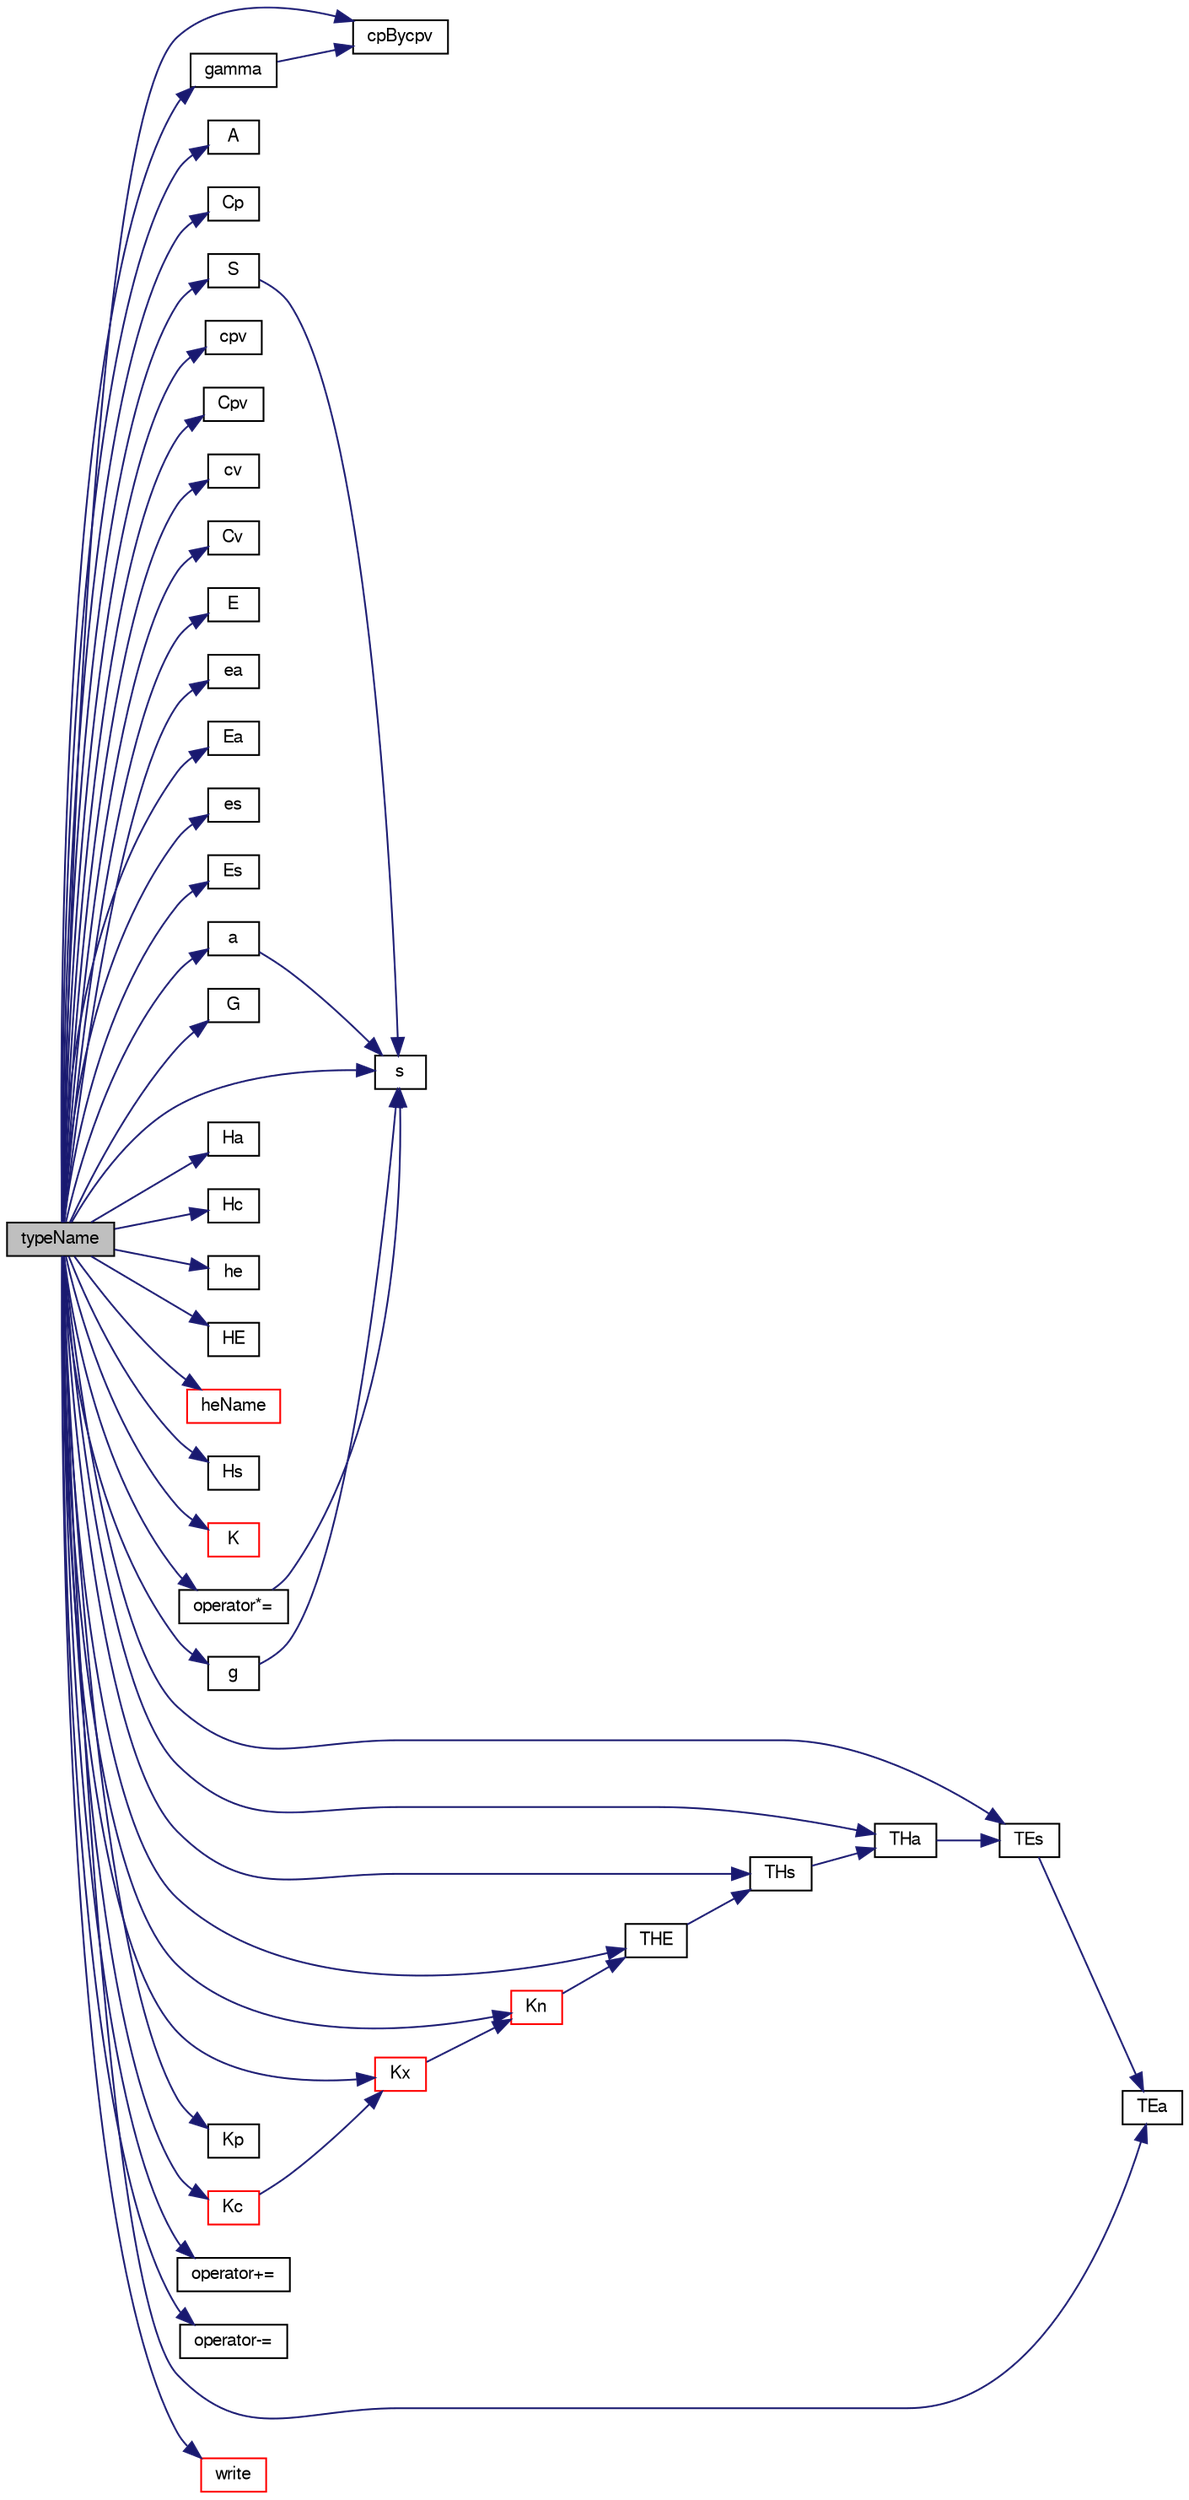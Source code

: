 digraph "typeName"
{
  bgcolor="transparent";
  edge [fontname="FreeSans",fontsize="10",labelfontname="FreeSans",labelfontsize="10"];
  node [fontname="FreeSans",fontsize="10",shape=record];
  rankdir="LR";
  Node103 [label="typeName",height=0.2,width=0.4,color="black", fillcolor="grey75", style="filled", fontcolor="black"];
  Node103 -> Node104 [color="midnightblue",fontsize="10",style="solid",fontname="FreeSans"];
  Node104 [label="a",height=0.2,width=0.4,color="black",URL="$a30390.html#a465f5c94acbe82f56210a213dfda8683",tooltip="Helmholtz free energy [J/kmol]. "];
  Node104 -> Node105 [color="midnightblue",fontsize="10",style="solid",fontname="FreeSans"];
  Node105 [label="s",height=0.2,width=0.4,color="black",URL="$a18905.html#abb9c4233033fad2ad0206cd4adad3b9f"];
  Node103 -> Node106 [color="midnightblue",fontsize="10",style="solid",fontname="FreeSans"];
  Node106 [label="A",height=0.2,width=0.4,color="black",URL="$a30390.html#aa0442e580cd8e38f7b3d4b25ab1b0ac3",tooltip="Helmholtz free energy [J/kg]. "];
  Node103 -> Node107 [color="midnightblue",fontsize="10",style="solid",fontname="FreeSans"];
  Node107 [label="Cp",height=0.2,width=0.4,color="black",URL="$a30390.html#a5a8ab11ae871ff91319a0027892d03e5",tooltip="Heat capacity at constant pressure [J/(kg K)]. "];
  Node103 -> Node108 [color="midnightblue",fontsize="10",style="solid",fontname="FreeSans"];
  Node108 [label="cpBycpv",height=0.2,width=0.4,color="black",URL="$a30390.html#a7555a57a8afb5e15158976b1523fa9d6",tooltip="Ratio of heat capacity at constant pressure to that at. "];
  Node103 -> Node109 [color="midnightblue",fontsize="10",style="solid",fontname="FreeSans"];
  Node109 [label="cpv",height=0.2,width=0.4,color="black",URL="$a30390.html#a566d8161f94e473213b891b0b3ae9390",tooltip="Heat capacity at constant pressure/volume [J/(kmol K)]. "];
  Node103 -> Node110 [color="midnightblue",fontsize="10",style="solid",fontname="FreeSans"];
  Node110 [label="Cpv",height=0.2,width=0.4,color="black",URL="$a30390.html#a88011d2b9260daba8171f11310f22521",tooltip="Heat capacity at constant pressure/volume [J/(kg K)]. "];
  Node103 -> Node111 [color="midnightblue",fontsize="10",style="solid",fontname="FreeSans"];
  Node111 [label="cv",height=0.2,width=0.4,color="black",URL="$a30390.html#a6abcf13f8fdfe5693e5863bcfeffba6c",tooltip="Heat capacity at constant volume [J/(kmol K)]. "];
  Node103 -> Node112 [color="midnightblue",fontsize="10",style="solid",fontname="FreeSans"];
  Node112 [label="Cv",height=0.2,width=0.4,color="black",URL="$a30390.html#a94aa1298cdfcc5b362a077071ff9a7de",tooltip="Heat capacity at constant volume [J/(kg K)]. "];
  Node103 -> Node113 [color="midnightblue",fontsize="10",style="solid",fontname="FreeSans"];
  Node113 [label="E",height=0.2,width=0.4,color="black",URL="$a30390.html#a27b26d1cbb5148b2e5e2857be15e97e7",tooltip="Internal energy [J/kg]. "];
  Node103 -> Node114 [color="midnightblue",fontsize="10",style="solid",fontname="FreeSans"];
  Node114 [label="ea",height=0.2,width=0.4,color="black",URL="$a30390.html#a5e4589a7dfb8297039c8b3becd431475",tooltip="Absolute internal energy [J/kmol]. "];
  Node103 -> Node115 [color="midnightblue",fontsize="10",style="solid",fontname="FreeSans"];
  Node115 [label="Ea",height=0.2,width=0.4,color="black",URL="$a30390.html#ae05a92ed5b6762110a0620e647b80d69",tooltip="Absolute internal energy [J/kg]. "];
  Node103 -> Node116 [color="midnightblue",fontsize="10",style="solid",fontname="FreeSans"];
  Node116 [label="es",height=0.2,width=0.4,color="black",URL="$a30390.html#acffb530c85ddc961b9e19ad9841a7c43",tooltip="Sensible internal energy [J/kmol]. "];
  Node103 -> Node117 [color="midnightblue",fontsize="10",style="solid",fontname="FreeSans"];
  Node117 [label="Es",height=0.2,width=0.4,color="black",URL="$a30390.html#add6b29db659a1bc6da2e19d9e0ab08f0",tooltip="Sensible internal energy [J/kg]. "];
  Node103 -> Node118 [color="midnightblue",fontsize="10",style="solid",fontname="FreeSans"];
  Node118 [label="g",height=0.2,width=0.4,color="black",URL="$a30390.html#a0980700b09b1a75bed36aef4ae4dcec2",tooltip="Gibbs free energy [J/kmol]. "];
  Node118 -> Node105 [color="midnightblue",fontsize="10",style="solid",fontname="FreeSans"];
  Node103 -> Node119 [color="midnightblue",fontsize="10",style="solid",fontname="FreeSans"];
  Node119 [label="G",height=0.2,width=0.4,color="black",URL="$a30390.html#a3525b603be6f8e5cfea436e859d36056",tooltip="Gibbs free energy [J/kg]. "];
  Node103 -> Node120 [color="midnightblue",fontsize="10",style="solid",fontname="FreeSans"];
  Node120 [label="gamma",height=0.2,width=0.4,color="black",URL="$a30390.html#aa2a50062e93a0c85bb30b7a3905d0a0f",tooltip="gamma = cp/cv [] "];
  Node120 -> Node108 [color="midnightblue",fontsize="10",style="solid",fontname="FreeSans"];
  Node103 -> Node121 [color="midnightblue",fontsize="10",style="solid",fontname="FreeSans"];
  Node121 [label="Ha",height=0.2,width=0.4,color="black",URL="$a30390.html#a8526d6420c4fa3c6836799ec8c544fdb",tooltip="Absolute Enthalpy [J/kg]. "];
  Node103 -> Node122 [color="midnightblue",fontsize="10",style="solid",fontname="FreeSans"];
  Node122 [label="Hc",height=0.2,width=0.4,color="black",URL="$a30390.html#a6eaeaa929aacae58d74152a24e80df24",tooltip="Chemical enthalpy [J/kg]. "];
  Node103 -> Node123 [color="midnightblue",fontsize="10",style="solid",fontname="FreeSans"];
  Node123 [label="he",height=0.2,width=0.4,color="black",URL="$a30390.html#a5bc3240850242e7c0f66e2bd0e608a87",tooltip="Enthalpy/Internal energy [J/kmol]. "];
  Node103 -> Node124 [color="midnightblue",fontsize="10",style="solid",fontname="FreeSans"];
  Node124 [label="HE",height=0.2,width=0.4,color="black",URL="$a30390.html#a416bc65d7323896706033a03f38b4e03",tooltip="Enthalpy/Internal energy [J/kg]. "];
  Node103 -> Node125 [color="midnightblue",fontsize="10",style="solid",fontname="FreeSans"];
  Node125 [label="heName",height=0.2,width=0.4,color="red",URL="$a30390.html#a5b68bd97d48bf334face4f8e014c3756",tooltip="Name of Enthalpy/Internal energy. "];
  Node103 -> Node128 [color="midnightblue",fontsize="10",style="solid",fontname="FreeSans"];
  Node128 [label="Hs",height=0.2,width=0.4,color="black",URL="$a30390.html#a204b70145755826a06b36f7b09f7713b",tooltip="Sensible enthalpy [J/kg]. "];
  Node103 -> Node129 [color="midnightblue",fontsize="10",style="solid",fontname="FreeSans"];
  Node129 [label="K",height=0.2,width=0.4,color="red",URL="$a30390.html#a615697db71e3c31cb4a35f4f8450141e",tooltip="Equilibrium constant [] i.t.o fugacities. "];
  Node103 -> Node131 [color="midnightblue",fontsize="10",style="solid",fontname="FreeSans"];
  Node131 [label="Kc",height=0.2,width=0.4,color="red",URL="$a30390.html#a22ae3971a23730ac916023f658877fe0",tooltip="Equilibrium constant i.t.o. molar concentration. "];
  Node131 -> Node138 [color="midnightblue",fontsize="10",style="solid",fontname="FreeSans"];
  Node138 [label="Kx",height=0.2,width=0.4,color="red",URL="$a30390.html#a175ad13d4d9084aed7cd0f5868042c40",tooltip="Equilibrium constant [] i.t.o. mole-fractions. "];
  Node138 -> Node139 [color="midnightblue",fontsize="10",style="solid",fontname="FreeSans"];
  Node139 [label="Kn",height=0.2,width=0.4,color="red",URL="$a30390.html#adbad44c9e9691cd4dc97840fb83b75ef",tooltip="Equilibrium constant [] i.t.o. number of moles. "];
  Node139 -> Node140 [color="midnightblue",fontsize="10",style="solid",fontname="FreeSans"];
  Node140 [label="THE",height=0.2,width=0.4,color="black",URL="$a30390.html#a3d9f020af2207b15b7eaaee59e675e24",tooltip="Temperature from enthalpy or internal energy. "];
  Node140 -> Node141 [color="midnightblue",fontsize="10",style="solid",fontname="FreeSans"];
  Node141 [label="THs",height=0.2,width=0.4,color="black",URL="$a30390.html#ae9980295e273a74b54abbc19b5c81b8f",tooltip="Temperature from sensible enthalpy given an initial T0. "];
  Node141 -> Node142 [color="midnightblue",fontsize="10",style="solid",fontname="FreeSans"];
  Node142 [label="THa",height=0.2,width=0.4,color="black",URL="$a30390.html#ad45be4f7cb43ea8af2260a0cfd74c75d",tooltip="Temperature from absolute enthalpy. "];
  Node142 -> Node143 [color="midnightblue",fontsize="10",style="solid",fontname="FreeSans"];
  Node143 [label="TEs",height=0.2,width=0.4,color="black",URL="$a30390.html#a38989c76e848b8dda59bd544d647c6bb",tooltip="Temperature from sensible internal energy. "];
  Node143 -> Node144 [color="midnightblue",fontsize="10",style="solid",fontname="FreeSans"];
  Node144 [label="TEa",height=0.2,width=0.4,color="black",URL="$a30390.html#a47ac7c372e57cba6b0fde4f1665858e3",tooltip="Temperature from absolute internal energy. "];
  Node103 -> Node139 [color="midnightblue",fontsize="10",style="solid",fontname="FreeSans"];
  Node103 -> Node145 [color="midnightblue",fontsize="10",style="solid",fontname="FreeSans"];
  Node145 [label="Kp",height=0.2,width=0.4,color="black",URL="$a30390.html#afe7359aec4295c26b416b4d6e20ef57a",tooltip="Equilibrium constant [] i.t.o. partial pressures. "];
  Node103 -> Node138 [color="midnightblue",fontsize="10",style="solid",fontname="FreeSans"];
  Node103 -> Node146 [color="midnightblue",fontsize="10",style="solid",fontname="FreeSans"];
  Node146 [label="operator*=",height=0.2,width=0.4,color="black",URL="$a30390.html#aef726b4d6a3f9ec2cfe3b98f714a1427"];
  Node146 -> Node105 [color="midnightblue",fontsize="10",style="solid",fontname="FreeSans"];
  Node103 -> Node147 [color="midnightblue",fontsize="10",style="solid",fontname="FreeSans"];
  Node147 [label="operator+=",height=0.2,width=0.4,color="black",URL="$a30390.html#a50e7d65bd818717807ff608d93802874"];
  Node103 -> Node148 [color="midnightblue",fontsize="10",style="solid",fontname="FreeSans"];
  Node148 [label="operator-=",height=0.2,width=0.4,color="black",URL="$a30390.html#a86d353398b13a47bf428038fd05e762b"];
  Node103 -> Node105 [color="midnightblue",fontsize="10",style="solid",fontname="FreeSans"];
  Node103 -> Node149 [color="midnightblue",fontsize="10",style="solid",fontname="FreeSans"];
  Node149 [label="S",height=0.2,width=0.4,color="black",URL="$a30390.html#a7dab73200af3084f4d920a4e715994ab",tooltip="Entropy [J/(kg K)]. "];
  Node149 -> Node105 [color="midnightblue",fontsize="10",style="solid",fontname="FreeSans"];
  Node103 -> Node144 [color="midnightblue",fontsize="10",style="solid",fontname="FreeSans"];
  Node103 -> Node143 [color="midnightblue",fontsize="10",style="solid",fontname="FreeSans"];
  Node103 -> Node142 [color="midnightblue",fontsize="10",style="solid",fontname="FreeSans"];
  Node103 -> Node140 [color="midnightblue",fontsize="10",style="solid",fontname="FreeSans"];
  Node103 -> Node141 [color="midnightblue",fontsize="10",style="solid",fontname="FreeSans"];
  Node103 -> Node150 [color="midnightblue",fontsize="10",style="solid",fontname="FreeSans"];
  Node150 [label="write",height=0.2,width=0.4,color="red",URL="$a30390.html#a78cec3e4ecac4a89a3ad8d38f2ad21f5",tooltip="Write to Ostream. "];
}
